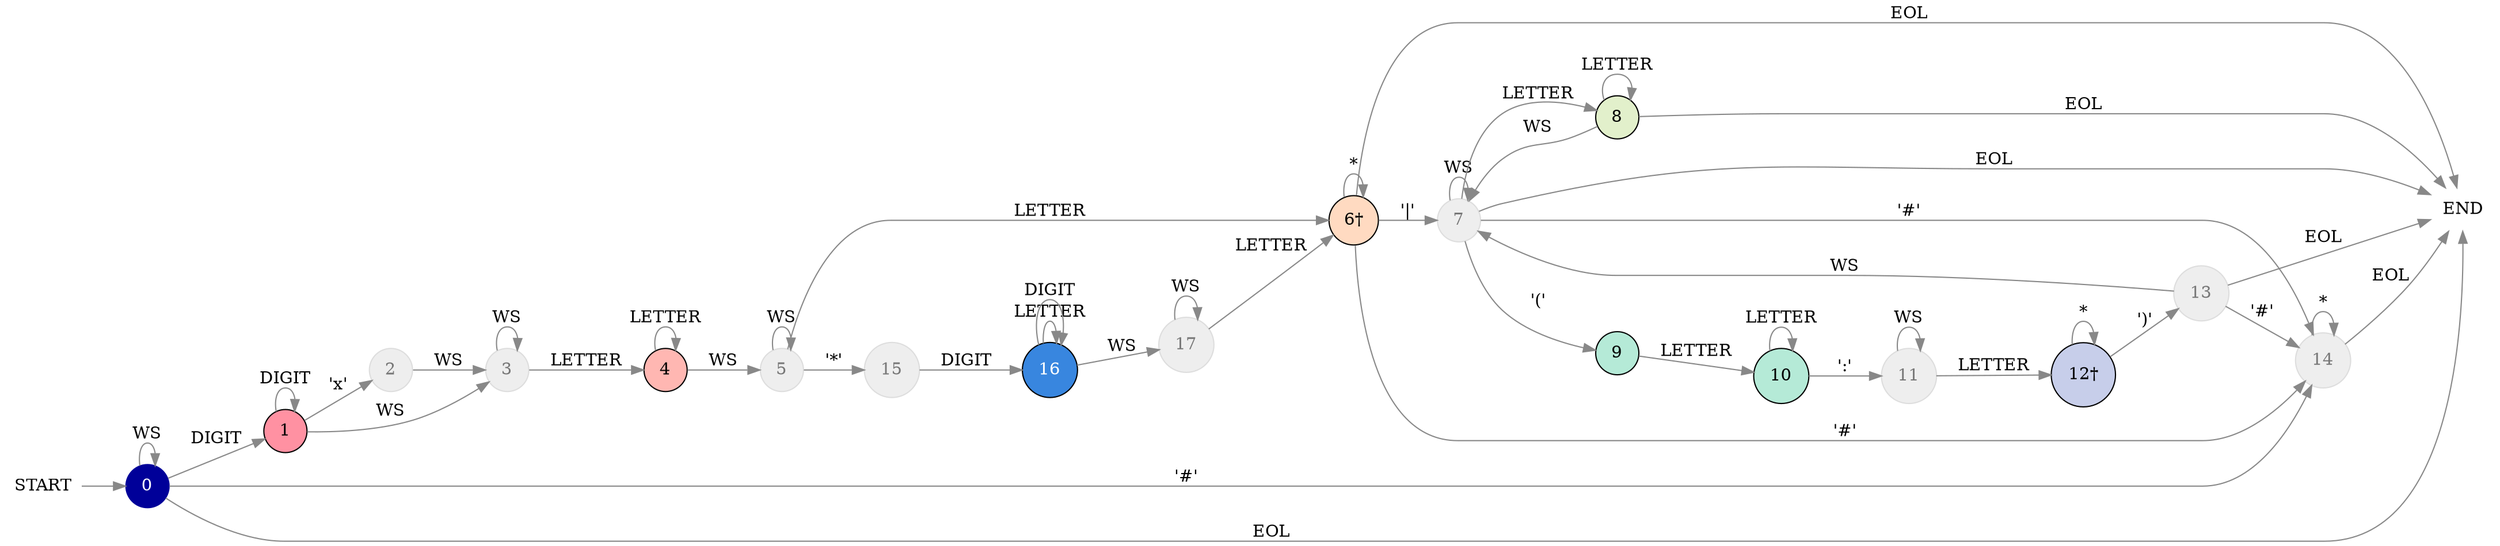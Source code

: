 /*

  dev/parser-fsm.dot - GraphViz DAG representing the FSM / DFA for parsing
                       the Vault of Cardboard (native) card data import
                       format (CDIF).

 */
digraph lang {
   rankdir = LR
   edge [color="#888888"]
   node [shape=circle]
   { node [style=filled,fillcolor="#eeeeee",fontcolor="#777777",color="#dddddd"] 2 3 5 7 11 13 14 }
   { node [style=filled,fillcolor="#000099",fontcolor="#ffffff",color="#000099"] 0 }
   { node [style=filled,fillcolor="#ff91a2"]             1 }
   { node [style=filled,fillcolor="#ffb7b2"]             4 }
   { node [style=filled,fillcolor="#ffdac1",label="6†"]  6 }
   { node [style=filled,fillcolor="#e2f0cb"]             8 }
   { node [style=filled,fillcolor="#b5ead7"]             9 10}
   { node [style=filled,fillcolor="#c7ceea",label="12†"] 12 }
   { node [style=filled,fillcolor="#b7d0e3"]             14 }
   { node [style=filled,fillcolor="#3886df",fontcolor="#ffffff"] 16 }
   { node [style=filled,fillcolor="#eeeeee",fontcolor="#777777",color="#dddddd"] 15 17 }
   { node [shape=none] START 99 [label="END"] }


   /*
        0  starting state   The parser FSM begins in this state

        1  in(quantity)     The parser has seen a digit, and is expecting the rest of the
                            quantity numeric value.

        2  after("x")       The parser has seen the optional 'x' suffix, so the quantity is
                            now known and it is expecting at least one whitespace character.

        3  after(quantity)  The parser has encountered at least one delimiting whitespace
                            while parsing the numeric quantity - that quantity is now known,
                            and the parser expects to (eventually) move to the set code.

        4  in(set)          The parser has seen at least one printable character and is
                            in the process of identifying the set that the card(s) belong to.

        5  after(set)       The parser has seen at least one whitespace character, and now
                            knows the entirety of the set code.  It is now expecting to
                            find either whitespace, a collector number, or the start of an
                            Oracle card name.

       15  before(num)      The parser has seen the opening '*' character denoting an optional
                            collector number clarifying clause.  It is now expecting to find
                            a numeric (0-9) digit to start off a collector number.

       16  in(num)          The parser has seen the first (numeric) digit of the collector
                            number clarifier, and is now expecting either whitespace (the
                            end of the collector number), or more (alphanumeric) digit.

       17  after(num)       The parser has seen at least one whitespace character following
                            a valid collector number.  It is now expecting either more
                            whitespace, or the start of an Oracle card name.

        6  in(oracle)       The parser has seen a non-whitespace character, and has started
                            tracking the full text of the Oracle card name.  This will
                            continue until either end-of-line, or the pipe-variant delimiter
                            is encountered.

                            †NOTE: The recognized value for the oracle may contain trailing
                            whitespace, since it consumes ALL characters until it sees ')';
                            This is acceptable -- trailing whitespace should be trivial to
                            remove from the final recognized token value.

        7 before(vars)      The parser has seen the singleton pipe-variant delimiter ("|")
                            and is expecting either whitespace or the beginning of a
                            print-card variant attribute.

        8 in(gvariant)      The parser has seen a printable character and is interpreting
                            the remainder of the printable string as a global variant token,
                            with global, prescribed semantics (i.e. "NM" or "foil").

        9 in(lvariant)      The parser has seen the '(' opening delimiter for local variants,
                            and is expecting to immediately see the first printable character
                            of the local variant short name, without intervening whitespace.

       10 in(lkey)          The parser has seen at least one printable character for the
                            local variant key, and is expecting to see either more of that,
                            or the key-value delimiter (":") -- no whitespace is allowed.

       11 after(lkey)       The parser has seen the key-value delimiter, and now knows the
                            local variant key.  It is expecting to see optional whitespace,
                            or the beginning of the local variant value (as a printable).

       12 in(lvalue)        The parser has seen the first printable character for the local
                            variant value (or _annotation_, if you prefer).  It will continue
                            to consume all characters until the ')' closing delimiter is seen.

                            †NOTE: The recognized value for the lvalue may contain trailing
                            whitespace, since it consumes ALL characters until it sees ')';
                            This is acceptable -- trailing whitespace should be trivial to
                            remove from the final recognized token value.

       13 after(lvar)       The parser has seen the ')' closing delimiter for local variants;
                            the entirety of the local variant (key and value) is now known.
                            Now the parser is expecting at least one whitespace character
                            before it starts to recognize the next variant.


       14 in(comment)       The parser has seen the comment delimiter, '#', and is now in a
                            pattern of input exhaustion until it reaches end-of-line and
                            terminates.

    */

   START -> 0
    0 ->  0 [label="WS"]
    0 ->  1 [label="DIGIT"]
    0 -> 14 [label="'#'"]
    0 -> 99 [label="EOL"]
    1 ->  1 [label="DIGIT"]
    1 ->  2 [label="'x'"]
    1 ->  3 [label="WS"]
    2 ->  3 [label="WS"]
    3 ->  3 [label="WS"]
    3 ->  4 [label="LETTER"]
    4 ->  4 [label="LETTER"]
    4 ->  5 [label="WS"]
    5 ->  5 [label="WS"]
    5 ->  6 [label="LETTER"]
    6 ->  6 [label="*"]
    6 ->  7 [label="'|'"]
    6 -> 14 [label="'#'"]
    6 -> 99 [label="EOL"]
    7 ->  7 [label="WS"]
    7 ->  8 [label="LETTER"]
    7 ->  9 [label="'('"]
    7 -> 14 [label="'#'"]
    7 -> 99 [label="EOL"]
    8 ->  7 [label="WS"]
    8 ->  8 [label="LETTER"]
    8 -> 99 [label="EOL"]
    9 -> 10 [label="LETTER"]
   10 -> 10 [label="LETTER"]
   10 -> 11 [label="':'"]
   11 -> 11 [label="WS"]
   11 -> 12 [label="LETTER"]
   12 -> 12 [label="*"]
   12 -> 13 [label="')'"]
   13 ->  7 [label="WS"]
   13 -> 14 [label="'#'"]
   13 -> 99 [label="EOL"]
   14 -> 14 [label="*"]
   14 -> 99 [label="EOL"]

    5 -> 15 [label="'*'"]
   15 -> 16 [label="DIGIT"]
   16 -> 16 [label="LETTER"]
   16 -> 16 [label="DIGIT"]
   16 -> 17 [label="WS"]
   17 -> 17 [label="WS"]
   17 ->  6 [label="LETTER"]
}
